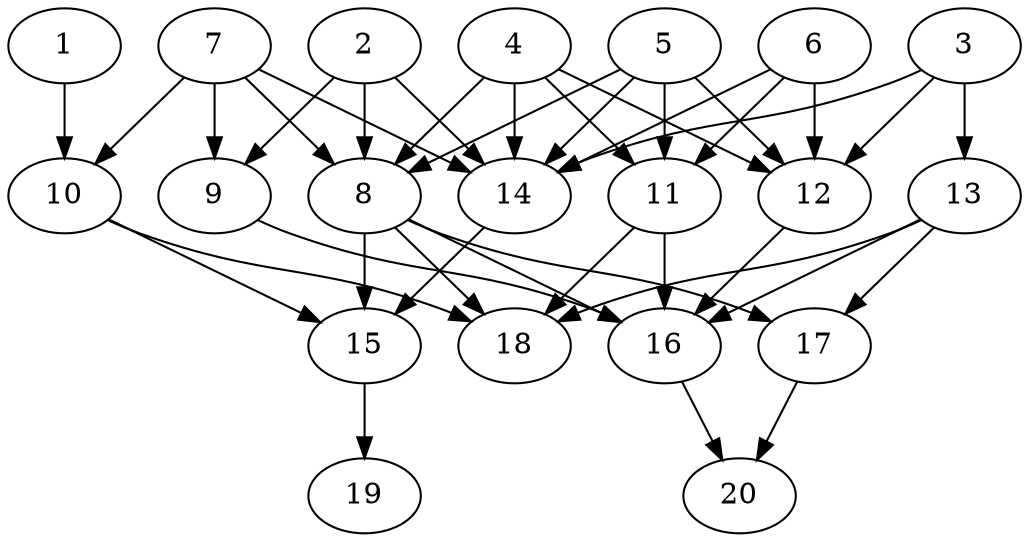 // DAG automatically generated by daggen at Tue Jul 23 14:33:40 2019
// ./daggen --dot -n 20 --ccr 0.5 --fat 0.6 --regular 0.5 --density 0.8 --mindata 5242880 --maxdata 52428800 
digraph G {
  1 [size="19109888", alpha="0.16", expect_size="9554944"] 
  1 -> 10 [size ="9554944"]
  2 [size="36644864", alpha="0.07", expect_size="18322432"] 
  2 -> 8 [size ="18322432"]
  2 -> 9 [size ="18322432"]
  2 -> 14 [size ="18322432"]
  3 [size="87359488", alpha="0.10", expect_size="43679744"] 
  3 -> 12 [size ="43679744"]
  3 -> 13 [size ="43679744"]
  3 -> 14 [size ="43679744"]
  4 [size="99491840", alpha="0.12", expect_size="49745920"] 
  4 -> 8 [size ="49745920"]
  4 -> 11 [size ="49745920"]
  4 -> 12 [size ="49745920"]
  4 -> 14 [size ="49745920"]
  5 [size="48746496", alpha="0.04", expect_size="24373248"] 
  5 -> 8 [size ="24373248"]
  5 -> 11 [size ="24373248"]
  5 -> 12 [size ="24373248"]
  5 -> 14 [size ="24373248"]
  6 [size="26472448", alpha="0.10", expect_size="13236224"] 
  6 -> 11 [size ="13236224"]
  6 -> 12 [size ="13236224"]
  6 -> 14 [size ="13236224"]
  7 [size="47028224", alpha="0.05", expect_size="23514112"] 
  7 -> 8 [size ="23514112"]
  7 -> 9 [size ="23514112"]
  7 -> 10 [size ="23514112"]
  7 -> 14 [size ="23514112"]
  8 [size="38475776", alpha="0.16", expect_size="19237888"] 
  8 -> 15 [size ="19237888"]
  8 -> 16 [size ="19237888"]
  8 -> 17 [size ="19237888"]
  8 -> 18 [size ="19237888"]
  9 [size="95201280", alpha="0.09", expect_size="47600640"] 
  9 -> 16 [size ="47600640"]
  10 [size="76290048", alpha="0.15", expect_size="38145024"] 
  10 -> 15 [size ="38145024"]
  10 -> 18 [size ="38145024"]
  11 [size="29749248", alpha="0.02", expect_size="14874624"] 
  11 -> 16 [size ="14874624"]
  11 -> 18 [size ="14874624"]
  12 [size="102930432", alpha="0.13", expect_size="51465216"] 
  12 -> 16 [size ="51465216"]
  13 [size="43108352", alpha="0.10", expect_size="21554176"] 
  13 -> 16 [size ="21554176"]
  13 -> 17 [size ="21554176"]
  13 -> 18 [size ="21554176"]
  14 [size="91580416", alpha="0.14", expect_size="45790208"] 
  14 -> 15 [size ="45790208"]
  15 [size="53587968", alpha="0.12", expect_size="26793984"] 
  15 -> 19 [size ="26793984"]
  16 [size="71188480", alpha="0.17", expect_size="35594240"] 
  16 -> 20 [size ="35594240"]
  17 [size="24453120", alpha="0.04", expect_size="12226560"] 
  17 -> 20 [size ="12226560"]
  18 [size="49555456", alpha="0.01", expect_size="24777728"] 
  19 [size="30851072", alpha="0.14", expect_size="15425536"] 
  20 [size="72499200", alpha="0.01", expect_size="36249600"] 
}
